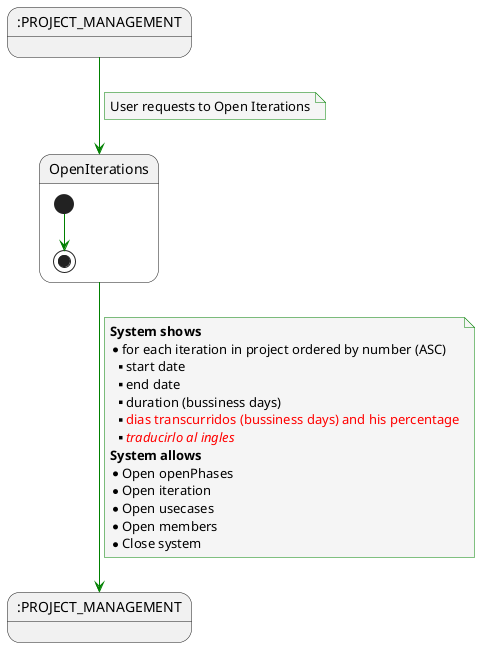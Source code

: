 @startuml
    skinparam {
        NoteBackgroundColor #whiteSmoke
        ArrowColor #green
        NoteBorderColor #green
    }


    state PROJECT_MANAGEMENT as ":PROJECT_MANAGEMENT"
    state 2 as ":PROJECT_MANAGEMENT"

    PROJECT_MANAGEMENT --> OpenIterations
    note on link
        User requests to Open Iterations
    end note

    state OpenIterations {
        [*] --> [*]
    }

    OpenIterations --> 2
            note on link
                <b>System shows</b>
                * for each iteration in project ordered by number (ASC)
                ** start date
                ** end date
                ** duration (bussiness days)
                ** <color:red>dias transcurridos (bussiness days) and his percentage</color>
                ** <color:red>//traducirlo al ingles//</color>
                <b>System allows</b>
                * Open openPhases
                * Open iteration
                * Open usecases
                * Open members
                * Close system
            end note


@enduml
